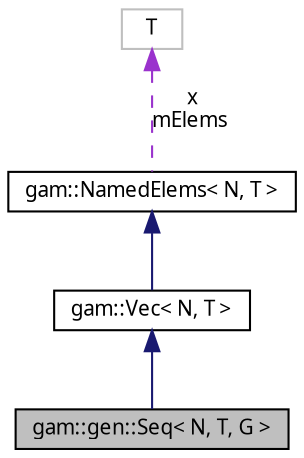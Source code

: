 digraph "gam::gen::Seq&lt; N, T, G &gt;"
{
 // LATEX_PDF_SIZE
  bgcolor="transparent";
  edge [fontname="FreeSans.ttf",fontsize="10",labelfontname="FreeSans.ttf",labelfontsize="10"];
  node [fontname="FreeSans.ttf",fontsize="10",shape=record];
  Node1 [label="gam::gen::Seq\< N, T, G \>",height=0.2,width=0.4,color="black", fillcolor="grey75", style="filled", fontcolor="black",tooltip="Fixed-sized array with a sequence generator."];
  Node2 -> Node1 [dir="back",color="midnightblue",fontsize="10",style="solid",fontname="FreeSans.ttf"];
  Node2 [label="gam::Vec\< N, T \>",height=0.2,width=0.4,color="black",URL="$classgam_1_1_vec.html",tooltip="N-vector or fixed-size array."];
  Node3 -> Node2 [dir="back",color="midnightblue",fontsize="10",style="solid",fontname="FreeSans.ttf"];
  Node3 [label="gam::NamedElems\< N, T \>",height=0.2,width=0.4,color="black",URL="$structgam_1_1_named_elems.html",tooltip=" "];
  Node4 -> Node3 [dir="back",color="darkorchid3",fontsize="10",style="dashed",label=" x\nmElems" ,fontname="FreeSans.ttf"];
  Node4 [label="T",height=0.2,width=0.4,color="grey75",tooltip=" "];
}
